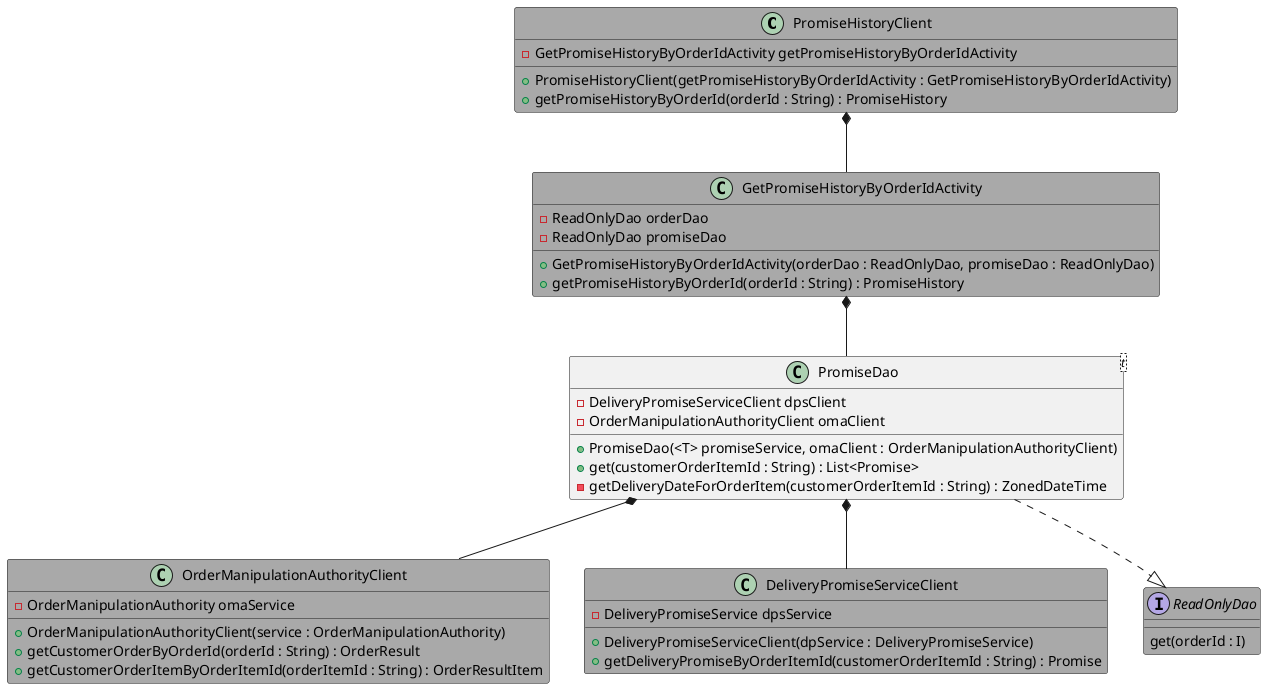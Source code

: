 @startuml

class PromiseHistoryClient #darkgrey {
    -GetPromiseHistoryByOrderIdActivity getPromiseHistoryByOrderIdActivity
    +PromiseHistoryClient(getPromiseHistoryByOrderIdActivity : GetPromiseHistoryByOrderIdActivity)
    +getPromiseHistoryByOrderId(orderId : String) : PromiseHistory
}

class GetPromiseHistoryByOrderIdActivity #darkgrey{
    -ReadOnlyDao orderDao
    -ReadOnlyDao promiseDao
    +GetPromiseHistoryByOrderIdActivity(orderDao : ReadOnlyDao, promiseDao : ReadOnlyDao)
    +getPromiseHistoryByOrderId(orderId : String) : PromiseHistory
}

class PromiseDao<t>{
    -DeliveryPromiseServiceClient dpsClient
    -OrderManipulationAuthorityClient omaClient
    +PromiseDao(<T> promiseService, omaClient : OrderManipulationAuthorityClient)
    +get(customerOrderItemId : String) : List<Promise>
    -getDeliveryDateForOrderItem(customerOrderItemId : String) : ZonedDateTime
}

class OrderManipulationAuthorityClient #darkgrey{
    -OrderManipulationAuthority omaService
    +OrderManipulationAuthorityClient(service : OrderManipulationAuthority)
    +getCustomerOrderByOrderId(orderId : String) : OrderResult
    +getCustomerOrderItemByOrderItemId(orderItemId : String) : OrderResultItem
}

class DeliveryPromiseServiceClient #darkgrey{
    -DeliveryPromiseService dpsService
    +DeliveryPromiseServiceClient(dpService : DeliveryPromiseService)
    +getDeliveryPromiseByOrderItemId(customerOrderItemId : String) : Promise
}

interface ReadOnlyDao #darkgrey{
    get(orderId : I)
}

PromiseHistoryClient *-- GetPromiseHistoryByOrderIdActivity
GetPromiseHistoryByOrderIdActivity *-- PromiseDao
PromiseDao *-- OrderManipulationAuthorityClient
PromiseDao *-- DeliveryPromiseServiceClient
PromiseDao ..|> ReadOnlyDao

@enduml
